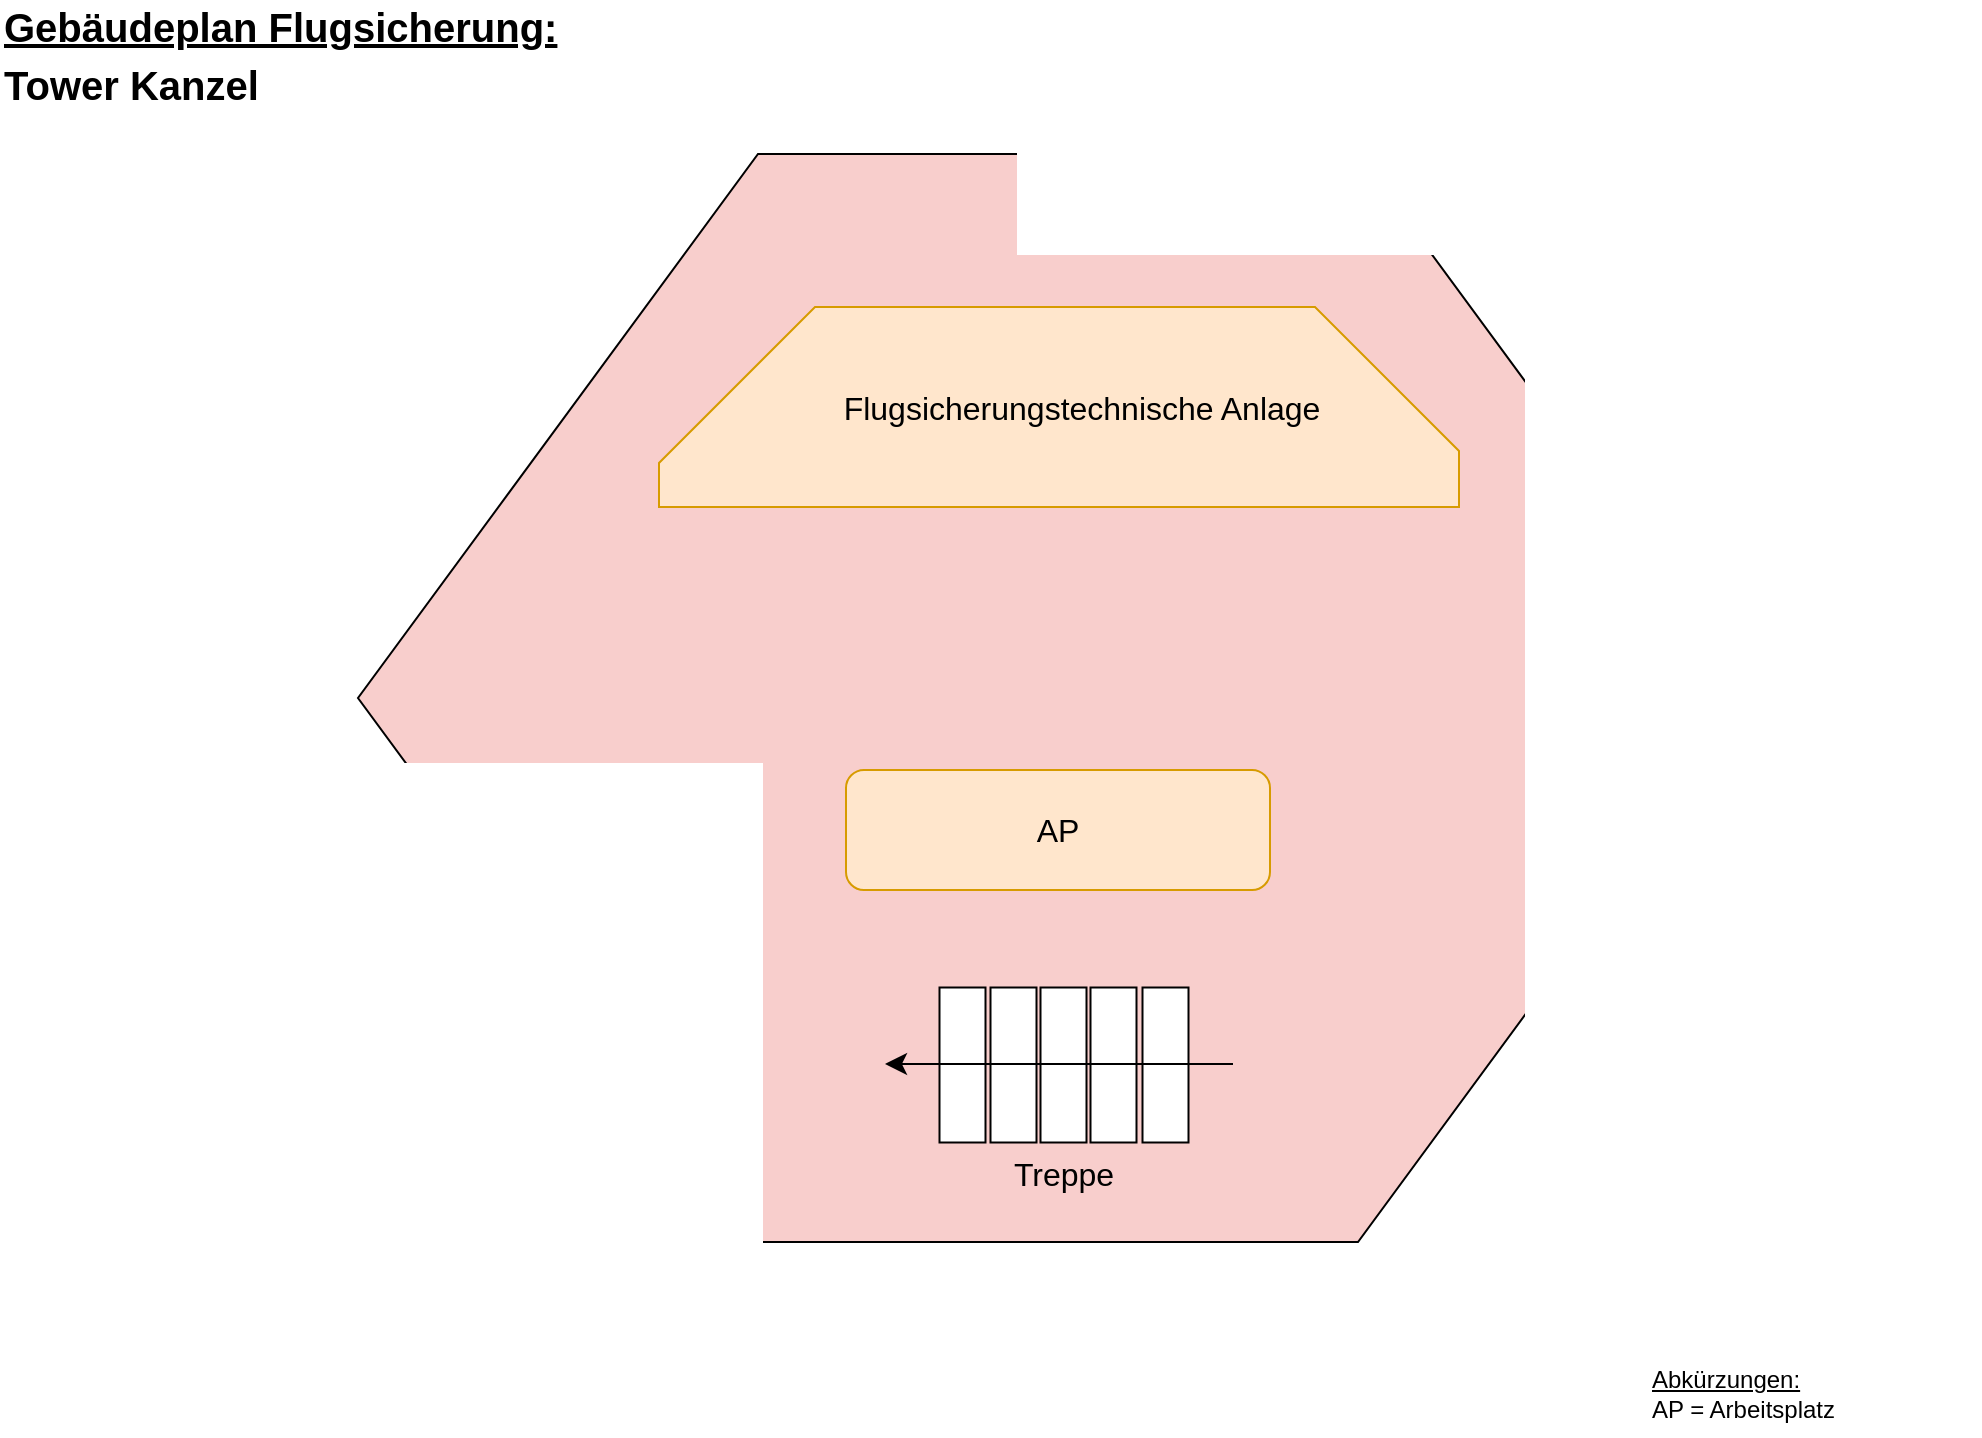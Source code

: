 <mxfile version="24.3.0" type="github">
  <diagram name="Seite-1" id="BVI510uuwYHu8kqmtEov">
    <mxGraphModel dx="1427" dy="1376" grid="0" gridSize="10" guides="1" tooltips="1" connect="1" arrows="1" fold="1" page="1" pageScale="1" pageWidth="1169" pageHeight="827" math="0" shadow="0">
      <root>
        <mxCell id="0" />
        <mxCell id="1" parent="0" />
        <mxCell id="LJ_OsMy30aRbcjJ7nYxm-1" value="" style="shape=hexagon;perimeter=hexagonPerimeter2;whiteSpace=wrap;html=1;fixedSize=1;size=200;fillColor=#f8cecc;strokeColor=#000000;" parent="1" vertex="1">
          <mxGeometry x="250" y="120" width="700" height="544" as="geometry" />
        </mxCell>
        <mxCell id="2quG4iEQW6kFwXBheMEt-3" value="" style="shape=card;whiteSpace=wrap;html=1;rotation=90;size=78;flipV=1;fillColor=#ffe6cc;strokeColor=#d79b00;" vertex="1" parent="1">
          <mxGeometry x="451.5" y="145.5" width="100" height="202" as="geometry" />
        </mxCell>
        <mxCell id="2quG4iEQW6kFwXBheMEt-2" value="" style="shape=card;whiteSpace=wrap;html=1;rotation=90;size=72;fillColor=#ffe6cc;strokeColor=#d79b00;" vertex="1" parent="1">
          <mxGeometry x="651" y="147" width="100" height="199" as="geometry" />
        </mxCell>
        <mxCell id="2quG4iEQW6kFwXBheMEt-12" value="" style="whiteSpace=wrap;html=1;aspect=fixed;strokeColor=none;fillColor=#ffe6cc;" vertex="1" parent="1">
          <mxGeometry x="561.5" y="197" width="99" height="99" as="geometry" />
        </mxCell>
        <mxCell id="2quG4iEQW6kFwXBheMEt-4" value="" style="rounded=1;whiteSpace=wrap;html=1;fillColor=#ffe6cc;strokeColor=#d79b00;" vertex="1" parent="1">
          <mxGeometry x="494" y="428" width="212" height="60" as="geometry" />
        </mxCell>
        <mxCell id="2quG4iEQW6kFwXBheMEt-5" value="" style="rounded=0;whiteSpace=wrap;html=1;rotation=-90;" vertex="1" parent="1">
          <mxGeometry x="615" y="564" width="77.5" height="23" as="geometry" />
        </mxCell>
        <mxCell id="2quG4iEQW6kFwXBheMEt-6" value="" style="rounded=0;whiteSpace=wrap;html=1;rotation=-90;" vertex="1" parent="1">
          <mxGeometry x="589" y="564" width="77.5" height="23" as="geometry" />
        </mxCell>
        <mxCell id="2quG4iEQW6kFwXBheMEt-7" value="" style="rounded=0;whiteSpace=wrap;html=1;rotation=-90;" vertex="1" parent="1">
          <mxGeometry x="564" y="564" width="77.5" height="23" as="geometry" />
        </mxCell>
        <mxCell id="2quG4iEQW6kFwXBheMEt-8" value="" style="rounded=0;whiteSpace=wrap;html=1;rotation=-90;" vertex="1" parent="1">
          <mxGeometry x="539" y="564" width="77.5" height="23" as="geometry" />
        </mxCell>
        <mxCell id="2quG4iEQW6kFwXBheMEt-9" value="" style="rounded=0;whiteSpace=wrap;html=1;rotation=-90;" vertex="1" parent="1">
          <mxGeometry x="513.5" y="564" width="77.5" height="23" as="geometry" />
        </mxCell>
        <mxCell id="2quG4iEQW6kFwXBheMEt-10" value="" style="endArrow=classic;html=1;rounded=0;fontSize=12;startSize=8;endSize=8;curved=1;" edge="1" parent="1">
          <mxGeometry width="50" height="50" relative="1" as="geometry">
            <mxPoint x="687.5" y="575" as="sourcePoint" />
            <mxPoint x="513.5" y="575" as="targetPoint" />
          </mxGeometry>
        </mxCell>
        <mxCell id="2quG4iEQW6kFwXBheMEt-11" value="Flugsicherungstechnische Anlage" style="text;strokeColor=none;fillColor=#ffe6cc;html=1;align=center;verticalAlign=middle;whiteSpace=wrap;rounded=0;fontSize=16;" vertex="1" parent="1">
          <mxGeometry x="473" y="231.5" width="278" height="30" as="geometry" />
        </mxCell>
        <mxCell id="2quG4iEQW6kFwXBheMEt-14" value="&lt;font style=&quot;font-size: 16px;&quot;&gt;AP&lt;/font&gt;" style="text;strokeColor=none;fillColor=#ffe6cc;html=1;align=center;verticalAlign=middle;whiteSpace=wrap;rounded=0;fontSize=16;" vertex="1" parent="1">
          <mxGeometry x="517" y="448.5" width="166" height="19" as="geometry" />
        </mxCell>
        <mxCell id="2quG4iEQW6kFwXBheMEt-15" value="Treppe" style="text;html=1;align=center;verticalAlign=middle;whiteSpace=wrap;rounded=0;fontSize=16;" vertex="1" parent="1">
          <mxGeometry x="519.75" y="620" width="166" height="19" as="geometry" />
        </mxCell>
        <mxCell id="2quG4iEQW6kFwXBheMEt-16" value="&lt;font style=&quot;font-size: 20px;&quot;&gt;&lt;u&gt;Gebäudeplan Flugsicherung:&lt;/u&gt;&lt;/font&gt;&lt;div style=&quot;font-size: 20px; line-height: 170%;&quot;&gt;&lt;font style=&quot;font-size: 20px;&quot;&gt;Tower Kanzel&lt;/font&gt;&lt;/div&gt;" style="text;html=1;align=left;verticalAlign=middle;whiteSpace=wrap;rounded=0;fontSize=16;fontStyle=1" vertex="1" parent="1">
          <mxGeometry x="71" y="63" width="440" height="19" as="geometry" />
        </mxCell>
        <mxCell id="2quG4iEQW6kFwXBheMEt-17" value="&lt;u style=&quot;font-size: 12px;&quot;&gt;&lt;font style=&quot;font-size: 12px;&quot;&gt;Abkürzungen:&lt;/font&gt;&lt;/u&gt;&lt;div style=&quot;font-size: 12px;&quot;&gt;&lt;font style=&quot;font-size: 12px;&quot;&gt;AP = Arbeitsplatz&lt;/font&gt;&lt;/div&gt;" style="text;html=1;align=left;verticalAlign=middle;whiteSpace=wrap;rounded=0;fontSize=16;" vertex="1" parent="1">
          <mxGeometry x="895" y="714" width="166" height="47" as="geometry" />
        </mxCell>
      </root>
    </mxGraphModel>
  </diagram>
</mxfile>
